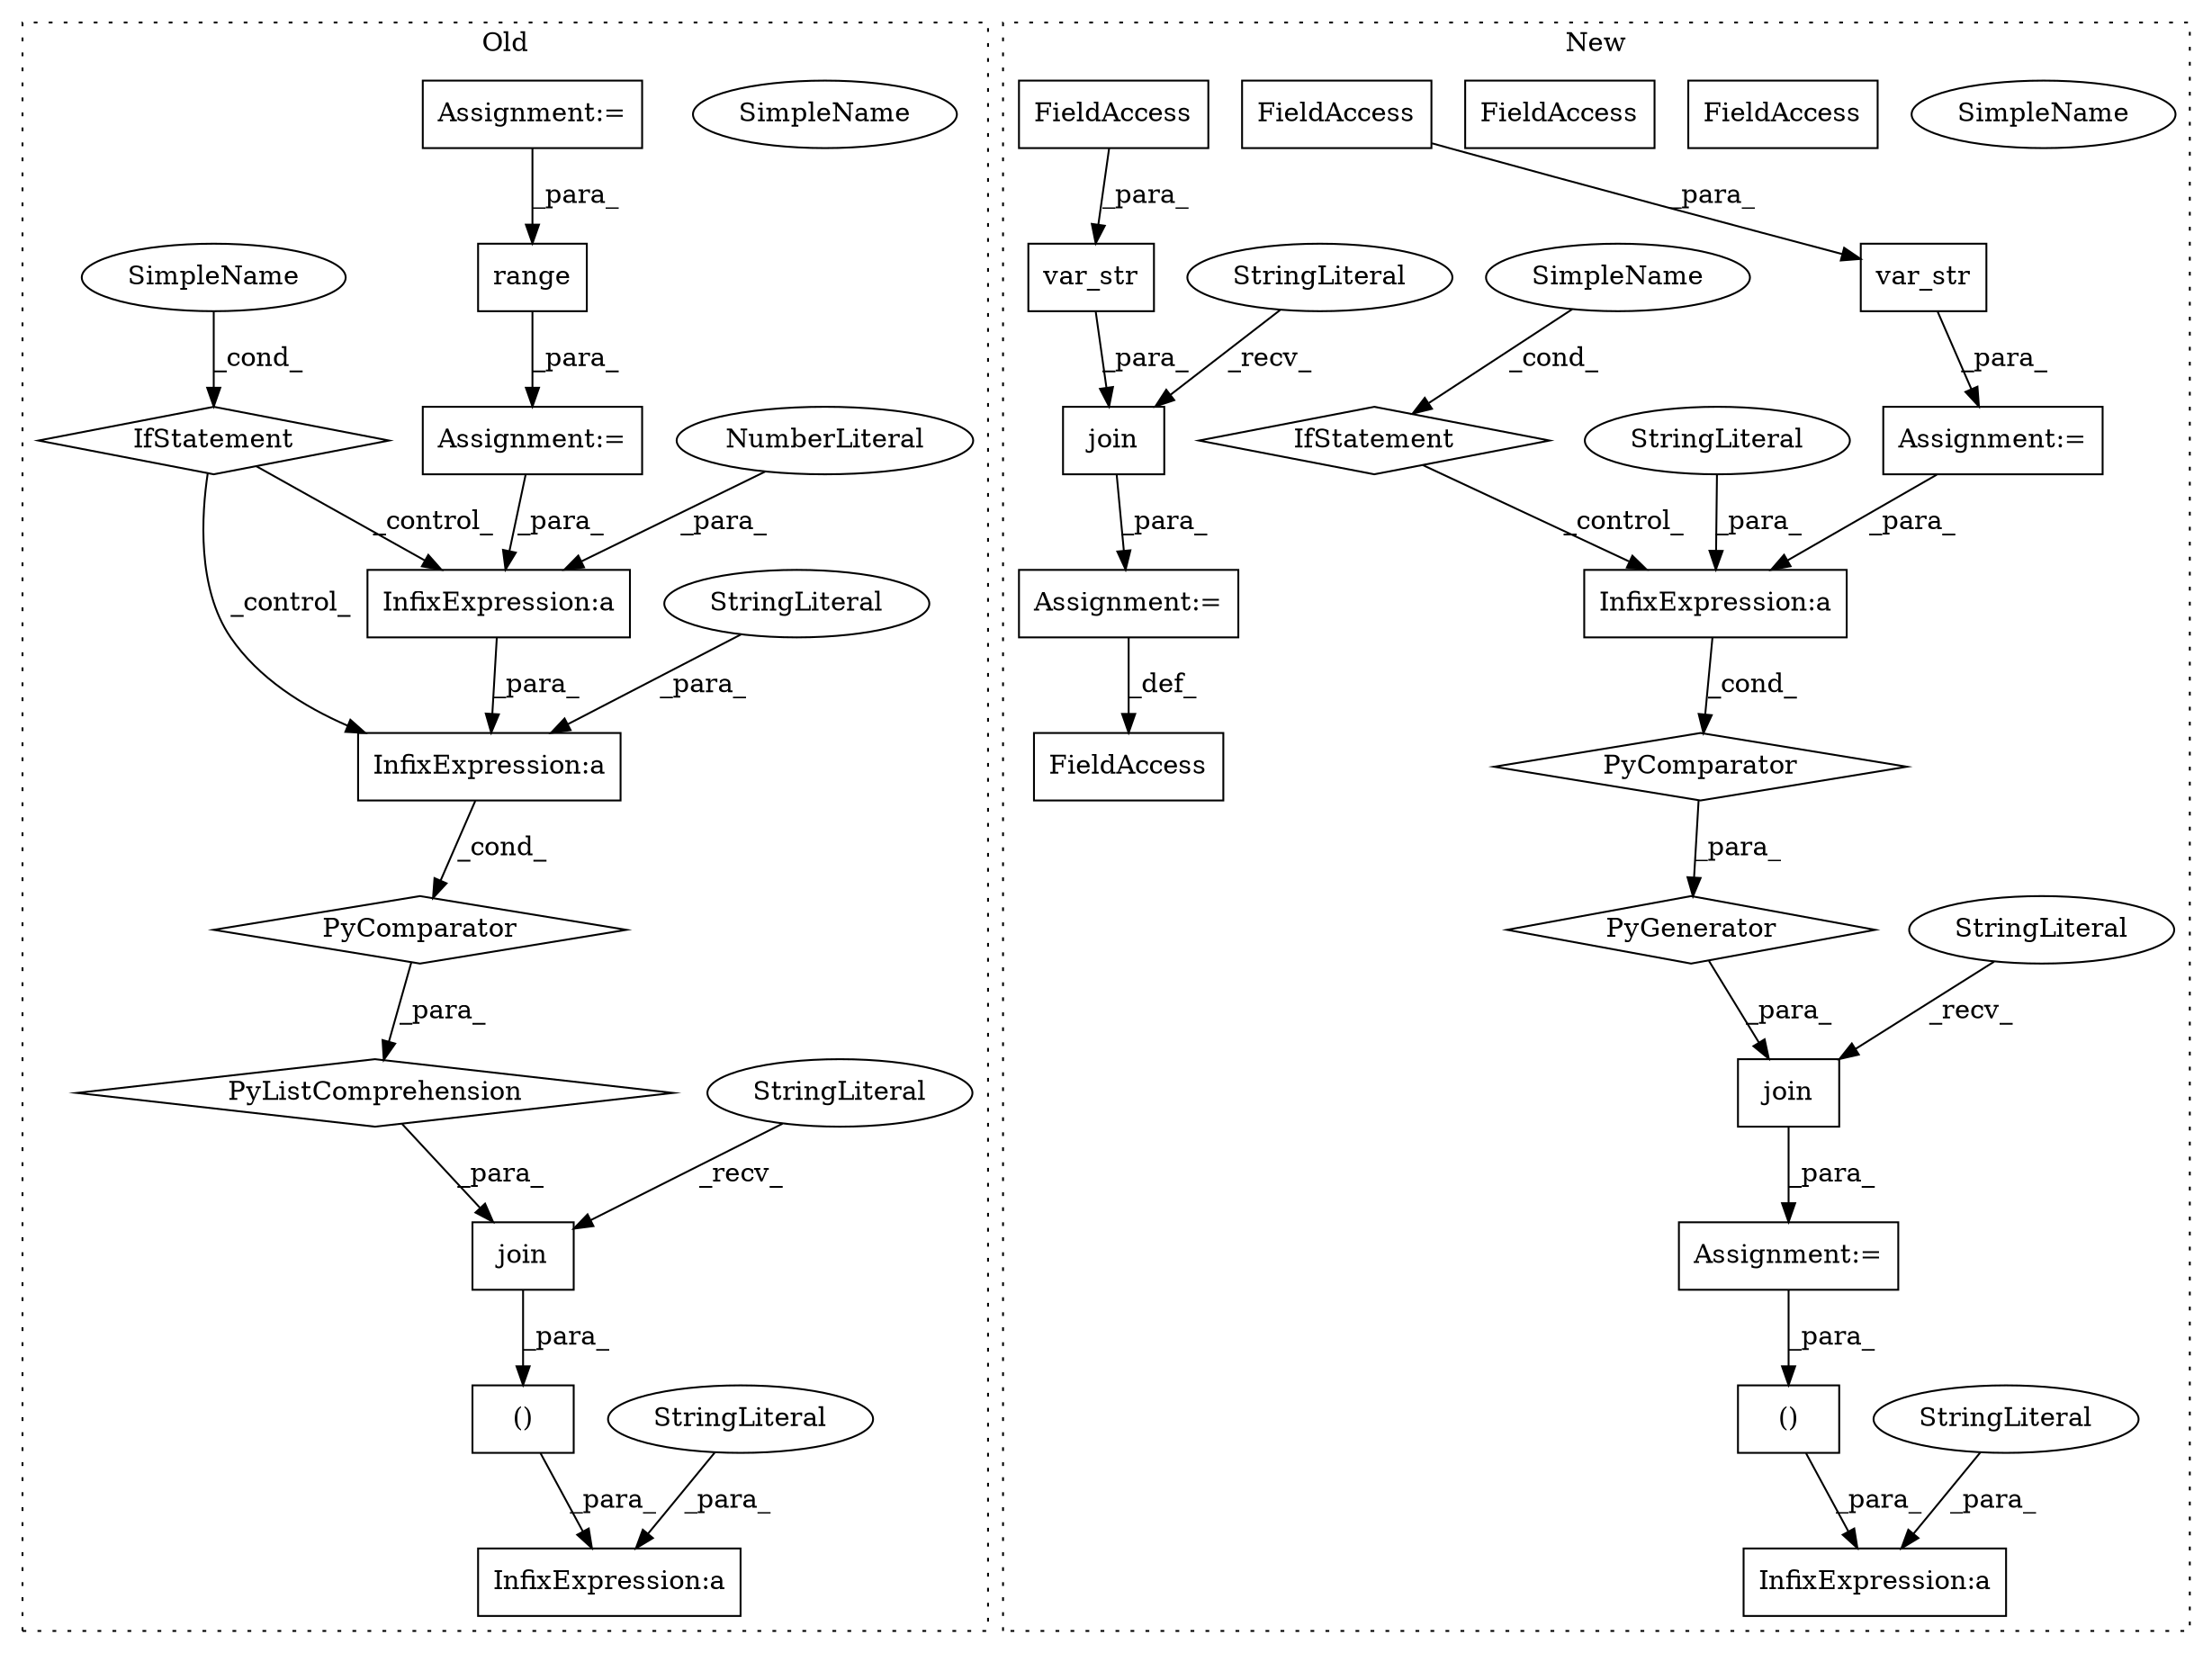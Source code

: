digraph G {
subgraph cluster0 {
1 [label="PyListComprehension" a="109" s="970" l="116" shape="diamond"];
3 [label="InfixExpression:a" a="27" s="981" l="3" shape="box"];
4 [label="()" a="106" s="921" l="160" shape="box"];
5 [label="InfixExpression:a" a="27" s="976" l="3" shape="box"];
6 [label="InfixExpression:a" a="27" s="913" l="8" shape="box"];
10 [label="NumberLiteral" a="34" s="984" l="1" shape="ellipse"];
11 [label="range" a="32" s="1052,1068" l="6,1" shape="box"];
12 [label="SimpleName" a="42" s="1073" l="5" shape="ellipse"];
14 [label="PyComparator" a="113" s="1045" l="33" shape="diamond"];
21 [label="StringLiteral" a="45" s="971" l="5" shape="ellipse"];
22 [label="StringLiteral" a="45" s="820" l="93" shape="ellipse"];
26 [label="IfStatement" a="25" s="1045" l="33" shape="diamond"];
28 [label="join" a="32" s="954,1086" l="16,-5" shape="box"];
32 [label="Assignment:=" a="7" s="1045" l="33" shape="box"];
33 [label="Assignment:=" a="7" s="639" l="1" shape="box"];
36 [label="StringLiteral" a="45" s="943" l="10" shape="ellipse"];
38 [label="SimpleName" a="42" s="1073" l="5" shape="ellipse"];
label = "Old";
style="dotted";
}
subgraph cluster1 {
2 [label="var_str" a="32" s="919,938" l="8,1" shape="box"];
7 [label="InfixExpression:a" a="27" s="1052" l="8" shape="box"];
8 [label="InfixExpression:a" a="27" s="839" l="3" shape="box"];
9 [label="()" a="106" s="1060" l="26" shape="box"];
13 [label="PyGenerator" a="107" s="837" l="117" shape="diamond"];
15 [label="PyComparator" a="113" s="912" l="36" shape="diamond"];
16 [label="SimpleName" a="42" s="943" l="5" shape="ellipse"];
17 [label="IfStatement" a="25" s="912" l="36" shape="diamond"];
18 [label="var_str" a="32" s="744,763" l="8,1" shape="box"];
19 [label="StringLiteral" a="45" s="842" l="8" shape="ellipse"];
20 [label="StringLiteral" a="45" s="964" l="88" shape="ellipse"];
23 [label="FieldAccess" a="22" s="752" l="11" shape="box"];
24 [label="FieldAccess" a="22" s="723" l="10" shape="box"];
25 [label="FieldAccess" a="22" s="927" l="11" shape="box"];
27 [label="join" a="32" s="823,954" l="14,-3" shape="box"];
29 [label="StringLiteral" a="45" s="818" l="4" shape="ellipse"];
30 [label="join" a="32" s="739,764" l="5,1" shape="box"];
31 [label="StringLiteral" a="45" s="734" l="4" shape="ellipse"];
34 [label="Assignment:=" a="7" s="733" l="1" shape="box"];
35 [label="Assignment:=" a="7" s="817" l="1" shape="box"];
37 [label="Assignment:=" a="7" s="912" l="36" shape="box"];
39 [label="SimpleName" a="42" s="943" l="5" shape="ellipse"];
40 [label="FieldAccess" a="22" s="927" l="11" shape="box"];
41 [label="FieldAccess" a="22" s="752" l="11" shape="box"];
label = "New";
style="dotted";
}
1 -> 28 [label="_para_"];
2 -> 37 [label="_para_"];
3 -> 5 [label="_para_"];
4 -> 6 [label="_para_"];
5 -> 14 [label="_cond_"];
8 -> 15 [label="_cond_"];
9 -> 7 [label="_para_"];
10 -> 3 [label="_para_"];
11 -> 32 [label="_para_"];
13 -> 27 [label="_para_"];
14 -> 1 [label="_para_"];
15 -> 13 [label="_para_"];
17 -> 8 [label="_control_"];
18 -> 30 [label="_para_"];
19 -> 8 [label="_para_"];
20 -> 7 [label="_para_"];
21 -> 5 [label="_para_"];
22 -> 6 [label="_para_"];
26 -> 3 [label="_control_"];
26 -> 5 [label="_control_"];
27 -> 35 [label="_para_"];
28 -> 4 [label="_para_"];
29 -> 27 [label="_recv_"];
30 -> 34 [label="_para_"];
31 -> 30 [label="_recv_"];
32 -> 3 [label="_para_"];
33 -> 11 [label="_para_"];
34 -> 24 [label="_def_"];
35 -> 9 [label="_para_"];
36 -> 28 [label="_recv_"];
37 -> 8 [label="_para_"];
38 -> 26 [label="_cond_"];
39 -> 17 [label="_cond_"];
40 -> 2 [label="_para_"];
41 -> 18 [label="_para_"];
}